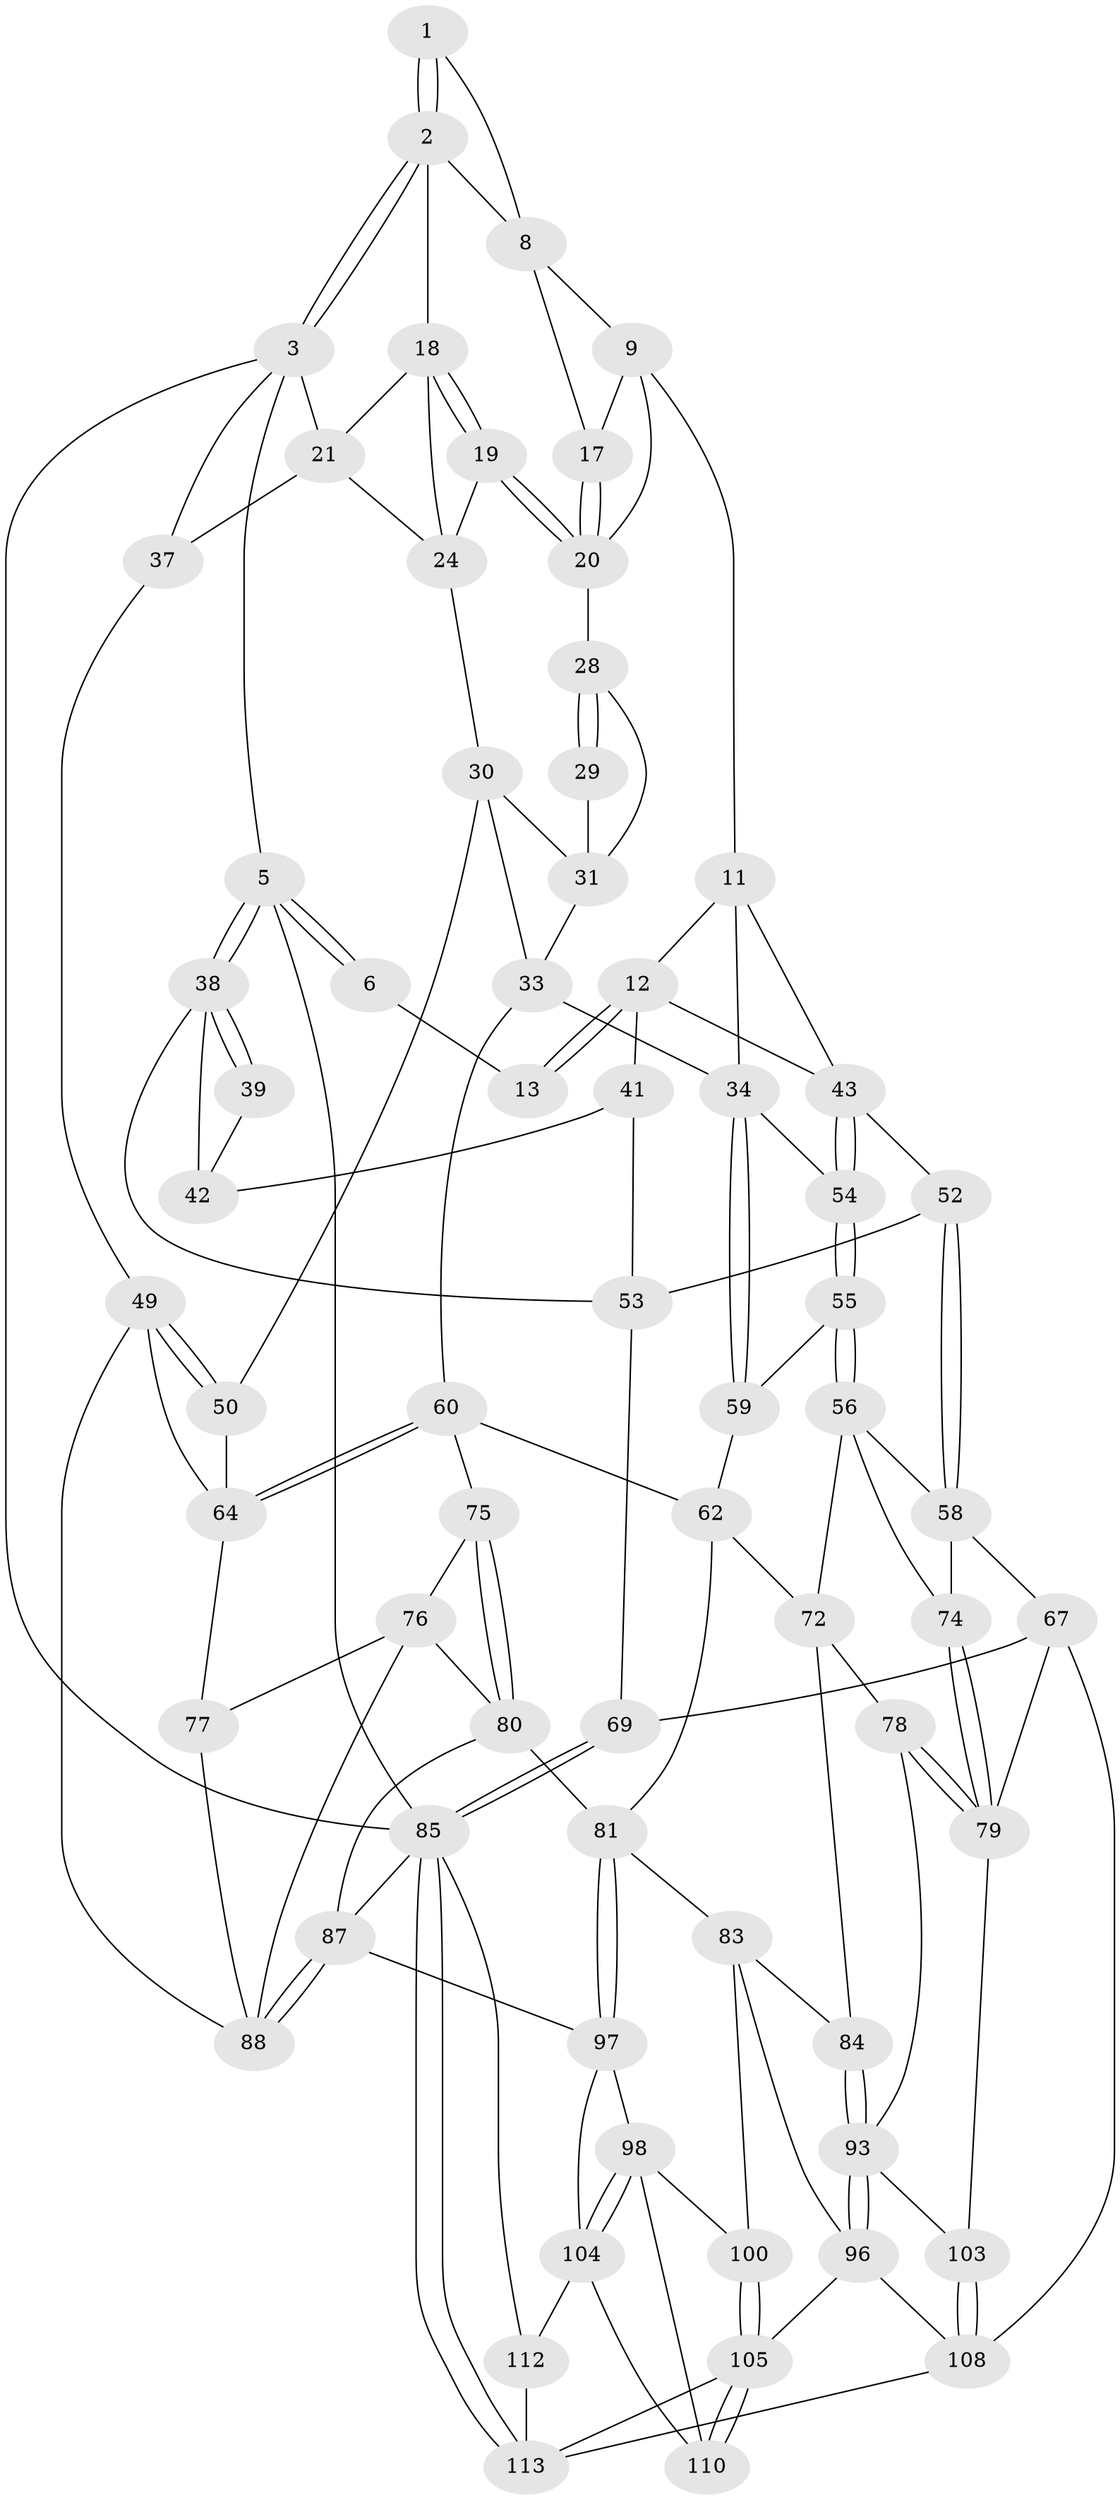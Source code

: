 // original degree distribution, {3: 0.03508771929824561, 5: 0.47368421052631576, 6: 0.2543859649122807, 4: 0.23684210526315788}
// Generated by graph-tools (version 1.1) at 2025/11/02/27/25 16:11:58]
// undirected, 68 vertices, 152 edges
graph export_dot {
graph [start="1"]
  node [color=gray90,style=filled];
  1 [pos="+0.3704863727232336+0"];
  2 [pos="+0.8588474392244276+0",super="+16"];
  3 [pos="+1+0",super="+4"];
  5 [pos="+0+0"];
  6 [pos="+0+0",super="+7"];
  8 [pos="+0.42604748849183355+0.03529685869521944",super="+15"];
  9 [pos="+0.42749873880427464+0.042065750698784404",super="+10"];
  11 [pos="+0.3539936002850535+0.28359928416551816",super="+36"];
  12 [pos="+0.2437175483003988+0.28283035176498356",super="+40"];
  13 [pos="+0.23398568184822172+0.2752698844329823",super="+14"];
  17 [pos="+0.5991122324306518+0.14590428639600342"];
  18 [pos="+0.7675731649822327+0.16135744299002872",super="+22"];
  19 [pos="+0.7111531747380186+0.2692809270258076",super="+25"];
  20 [pos="+0.5485881025793318+0.26281837310122",super="+23"];
  21 [pos="+0.8463235435516522+0.24205364840748372",super="+26"];
  24 [pos="+0.7477675638140475+0.329800823350661",super="+27"];
  28 [pos="+0.5354524887100769+0.3131680601981346"];
  29 [pos="+0.6953281595668644+0.3440103999143877"];
  30 [pos="+0.7573466235721107+0.4300287533980426",super="+47"];
  31 [pos="+0.6764934137704888+0.37451618708702855",super="+32"];
  33 [pos="+0.5847677906685389+0.4828726222213365",super="+48"];
  34 [pos="+0.4904438182028699+0.5299956472174562",super="+35"];
  37 [pos="+1+0.41138399992362673"];
  38 [pos="+0+0.14530877699874684",super="+45"];
  39 [pos="+0.10553139228051803+0.3013483584120836"];
  41 [pos="+0.16864239609936327+0.44765221922404075",super="+51"];
  42 [pos="+0.03002909743344367+0.41585695313541654",super="+46"];
  43 [pos="+0.2943967766657107+0.5228642879490183",super="+44"];
  49 [pos="+1+0.4708462850664694",super="+70"];
  50 [pos="+1+0.5042602591396492"];
  52 [pos="+0.167230930610086+0.6134701280088919"];
  53 [pos="+0.12076423658798022+0.5997529840548458",super="+65"];
  54 [pos="+0.3100240773403327+0.5627932705987623"];
  55 [pos="+0.31498995413258707+0.6295503278981296"];
  56 [pos="+0.3018000264881039+0.6483506158411795",super="+57"];
  58 [pos="+0.19068113791809999+0.6423821734265346",super="+66"];
  59 [pos="+0.46548139102910113+0.6141076262076373"];
  60 [pos="+0.7073024245163466+0.6145410294082642",super="+61"];
  62 [pos="+0.5420781842462788+0.681099582042039",super="+63"];
  64 [pos="+0.8977852119806156+0.5706688291248683",super="+71"];
  67 [pos="+0.10013201296164066+0.8056894441910926",super="+68"];
  69 [pos="+0+0.7205329899921721"];
  72 [pos="+0.45848989673461144+0.7254481814418021",super="+73"];
  74 [pos="+0.2415962570661938+0.7377958531861416"];
  75 [pos="+0.7140218577872068+0.6480677323031423"];
  76 [pos="+0.8420597139552831+0.716161507717704",super="+90"];
  77 [pos="+0.846683910995358+0.7129302332538896"];
  78 [pos="+0.3519387540272302+0.8022118182854283"];
  79 [pos="+0.2687263317650388+0.808873724104748",super="+92"];
  80 [pos="+0.710774851718567+0.6635418554713086",super="+91"];
  81 [pos="+0.6773169638390764+0.7802455271237605",super="+82"];
  83 [pos="+0.5293613885014792+0.809970460474772",super="+95"];
  84 [pos="+0.5132542942911884+0.8015881508347091"];
  85 [pos="+0+1",super="+86"];
  87 [pos="+1+1",super="+101"];
  88 [pos="+1+0.7115818063099437",super="+89"];
  93 [pos="+0.39404690719882046+0.8729867700231311",super="+94"];
  96 [pos="+0.3977341527464955+0.8783768431494612",super="+107"];
  97 [pos="+0.6831112346912657+0.7961905561905617",super="+102"];
  98 [pos="+0.6447871454896925+0.8602559821534281",super="+99"];
  100 [pos="+0.5451623308551528+0.8732213665077403"];
  103 [pos="+0.2527566964374658+0.9637316378491719"];
  104 [pos="+0.6783006406544735+0.9700572124941474",super="+111"];
  105 [pos="+0.4851626091440299+0.9459424709611455",super="+106"];
  108 [pos="+0.17905578332586328+1",super="+109"];
  110 [pos="+0.6012076373636823+0.9835980660443397"];
  112 [pos="+0.7400693939064747+1"];
  113 [pos="+0.142721980151582+1",super="+114"];
  1 -- 2;
  1 -- 2;
  1 -- 8;
  2 -- 3;
  2 -- 3;
  2 -- 8;
  2 -- 18;
  3 -- 21;
  3 -- 5;
  3 -- 85;
  3 -- 37;
  5 -- 6;
  5 -- 6;
  5 -- 38;
  5 -- 38;
  5 -- 85;
  6 -- 13 [weight=2];
  8 -- 9;
  8 -- 17;
  9 -- 17;
  9 -- 11;
  9 -- 20;
  11 -- 12;
  11 -- 43;
  11 -- 34;
  12 -- 13;
  12 -- 13;
  12 -- 41;
  12 -- 43;
  17 -- 20;
  17 -- 20;
  18 -- 19;
  18 -- 19;
  18 -- 24;
  18 -- 21;
  19 -- 20;
  19 -- 20;
  19 -- 24;
  20 -- 28;
  21 -- 37;
  21 -- 24;
  24 -- 30;
  28 -- 29;
  28 -- 29;
  28 -- 31;
  29 -- 31;
  30 -- 31;
  30 -- 33;
  30 -- 50;
  31 -- 33;
  33 -- 34;
  33 -- 60;
  34 -- 59;
  34 -- 59;
  34 -- 54;
  37 -- 49;
  38 -- 39;
  38 -- 39;
  38 -- 42;
  38 -- 53;
  39 -- 42;
  41 -- 42 [weight=2];
  41 -- 53;
  43 -- 54;
  43 -- 54;
  43 -- 52;
  49 -- 50;
  49 -- 50;
  49 -- 64;
  49 -- 88;
  50 -- 64;
  52 -- 53;
  52 -- 58;
  52 -- 58;
  53 -- 69;
  54 -- 55;
  54 -- 55;
  55 -- 56;
  55 -- 56;
  55 -- 59;
  56 -- 72;
  56 -- 58;
  56 -- 74;
  58 -- 67;
  58 -- 74;
  59 -- 62;
  60 -- 64;
  60 -- 64;
  60 -- 75;
  60 -- 62;
  62 -- 72;
  62 -- 81;
  64 -- 77;
  67 -- 79;
  67 -- 108;
  67 -- 69;
  69 -- 85;
  69 -- 85;
  72 -- 84;
  72 -- 78;
  74 -- 79;
  74 -- 79;
  75 -- 76;
  75 -- 80;
  75 -- 80;
  76 -- 77;
  76 -- 88;
  76 -- 80;
  77 -- 88;
  78 -- 79;
  78 -- 79;
  78 -- 93;
  79 -- 103;
  80 -- 81;
  80 -- 87;
  81 -- 97;
  81 -- 97;
  81 -- 83;
  83 -- 84;
  83 -- 96;
  83 -- 100;
  84 -- 93;
  84 -- 93;
  85 -- 113;
  85 -- 113;
  85 -- 112;
  85 -- 87;
  87 -- 88;
  87 -- 88;
  87 -- 97;
  93 -- 96;
  93 -- 96;
  93 -- 103;
  96 -- 105;
  96 -- 108;
  97 -- 98;
  97 -- 104;
  98 -- 104;
  98 -- 104;
  98 -- 100;
  98 -- 110;
  100 -- 105;
  100 -- 105;
  103 -- 108;
  103 -- 108;
  104 -- 112;
  104 -- 110;
  105 -- 110;
  105 -- 110;
  105 -- 113;
  108 -- 113;
  112 -- 113;
}
